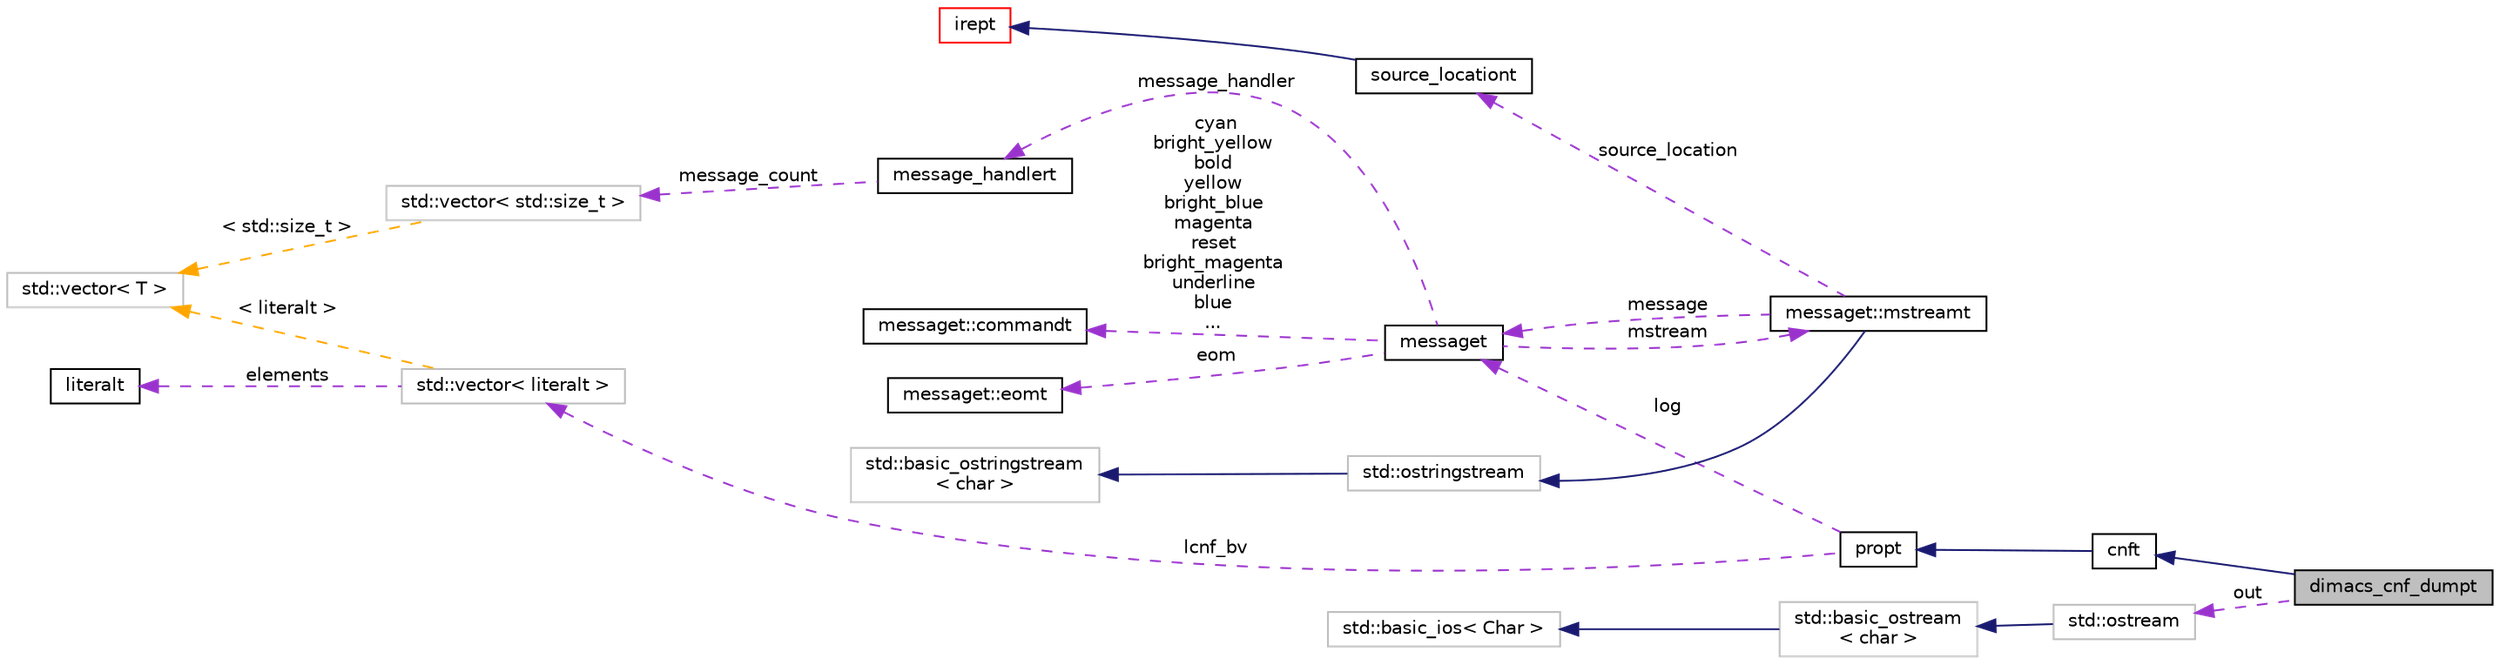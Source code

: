 digraph "dimacs_cnf_dumpt"
{
 // LATEX_PDF_SIZE
  bgcolor="transparent";
  edge [fontname="Helvetica",fontsize="10",labelfontname="Helvetica",labelfontsize="10"];
  node [fontname="Helvetica",fontsize="10",shape=record];
  rankdir="LR";
  Node1 [label="dimacs_cnf_dumpt",height=0.2,width=0.4,color="black", fillcolor="grey75", style="filled", fontcolor="black",tooltip=" "];
  Node2 -> Node1 [dir="back",color="midnightblue",fontsize="10",style="solid",fontname="Helvetica"];
  Node2 [label="cnft",height=0.2,width=0.4,color="black",URL="$classcnft.html",tooltip=" "];
  Node3 -> Node2 [dir="back",color="midnightblue",fontsize="10",style="solid",fontname="Helvetica"];
  Node3 [label="propt",height=0.2,width=0.4,color="black",URL="$classpropt.html",tooltip="TO_BE_DOCUMENTED."];
  Node4 -> Node3 [dir="back",color="darkorchid3",fontsize="10",style="dashed",label=" log" ,fontname="Helvetica"];
  Node4 [label="messaget",height=0.2,width=0.4,color="black",URL="$classmessaget.html",tooltip="Class that provides messages with a built-in verbosity 'level'."];
  Node5 -> Node4 [dir="back",color="darkorchid3",fontsize="10",style="dashed",label=" message_handler" ,fontname="Helvetica"];
  Node5 [label="message_handlert",height=0.2,width=0.4,color="black",URL="$classmessage__handlert.html",tooltip=" "];
  Node6 -> Node5 [dir="back",color="darkorchid3",fontsize="10",style="dashed",label=" message_count" ,fontname="Helvetica"];
  Node6 [label="std::vector\< std::size_t \>",height=0.2,width=0.4,color="grey75",tooltip=" "];
  Node7 -> Node6 [dir="back",color="orange",fontsize="10",style="dashed",label=" \< std::size_t \>" ,fontname="Helvetica"];
  Node7 [label="std::vector\< T \>",height=0.2,width=0.4,color="grey75",tooltip="STL class."];
  Node9 -> Node4 [dir="back",color="darkorchid3",fontsize="10",style="dashed",label=" cyan\nbright_yellow\nbold\nyellow\nbright_blue\nmagenta\nreset\nbright_magenta\nunderline\nblue\n..." ,fontname="Helvetica"];
  Node9 [label="messaget::commandt",height=0.2,width=0.4,color="black",URL="$classmessaget_1_1commandt.html",tooltip=" "];
  Node10 -> Node4 [dir="back",color="darkorchid3",fontsize="10",style="dashed",label=" mstream" ,fontname="Helvetica"];
  Node10 [label="messaget::mstreamt",height=0.2,width=0.4,color="black",URL="$classmessaget_1_1mstreamt.html",tooltip=" "];
  Node11 -> Node10 [dir="back",color="midnightblue",fontsize="10",style="solid",fontname="Helvetica"];
  Node11 [label="std::ostringstream",height=0.2,width=0.4,color="grey75",tooltip="STL class."];
  Node12 -> Node11 [dir="back",color="midnightblue",fontsize="10",style="solid",fontname="Helvetica"];
  Node12 [label="std::basic_ostringstream\l\< char \>",height=0.2,width=0.4,color="grey75",tooltip="STL class."];
  Node4 -> Node10 [dir="back",color="darkorchid3",fontsize="10",style="dashed",label=" message" ,fontname="Helvetica"];
  Node16 -> Node10 [dir="back",color="darkorchid3",fontsize="10",style="dashed",label=" source_location" ,fontname="Helvetica"];
  Node16 [label="source_locationt",height=0.2,width=0.4,color="black",URL="$classsource__locationt.html",tooltip=" "];
  Node17 -> Node16 [dir="back",color="midnightblue",fontsize="10",style="solid",fontname="Helvetica"];
  Node17 [label="irept",height=0.2,width=0.4,color="red",URL="$classirept.html",tooltip="There are a large number of kinds of tree structured or tree-like data in CPROVER."];
  Node24 -> Node4 [dir="back",color="darkorchid3",fontsize="10",style="dashed",label=" eom" ,fontname="Helvetica"];
  Node24 [label="messaget::eomt",height=0.2,width=0.4,color="black",URL="$classmessaget_1_1eomt.html",tooltip=" "];
  Node25 -> Node3 [dir="back",color="darkorchid3",fontsize="10",style="dashed",label=" lcnf_bv" ,fontname="Helvetica"];
  Node25 [label="std::vector\< literalt \>",height=0.2,width=0.4,color="grey75",tooltip=" "];
  Node26 -> Node25 [dir="back",color="darkorchid3",fontsize="10",style="dashed",label=" elements" ,fontname="Helvetica"];
  Node26 [label="literalt",height=0.2,width=0.4,color="black",URL="$classliteralt.html",tooltip=" "];
  Node7 -> Node25 [dir="back",color="orange",fontsize="10",style="dashed",label=" \< literalt \>" ,fontname="Helvetica"];
  Node27 -> Node1 [dir="back",color="darkorchid3",fontsize="10",style="dashed",label=" out" ,fontname="Helvetica"];
  Node27 [label="std::ostream",height=0.2,width=0.4,color="grey75",tooltip="STL class."];
  Node28 -> Node27 [dir="back",color="midnightblue",fontsize="10",style="solid",fontname="Helvetica"];
  Node28 [label="std::basic_ostream\l\< char \>",height=0.2,width=0.4,color="grey75",tooltip="STL class."];
  Node14 -> Node28 [dir="back",color="midnightblue",fontsize="10",style="solid",fontname="Helvetica"];
  Node14 [label="std::basic_ios\< Char \>",height=0.2,width=0.4,color="grey75",tooltip="STL class."];
}
